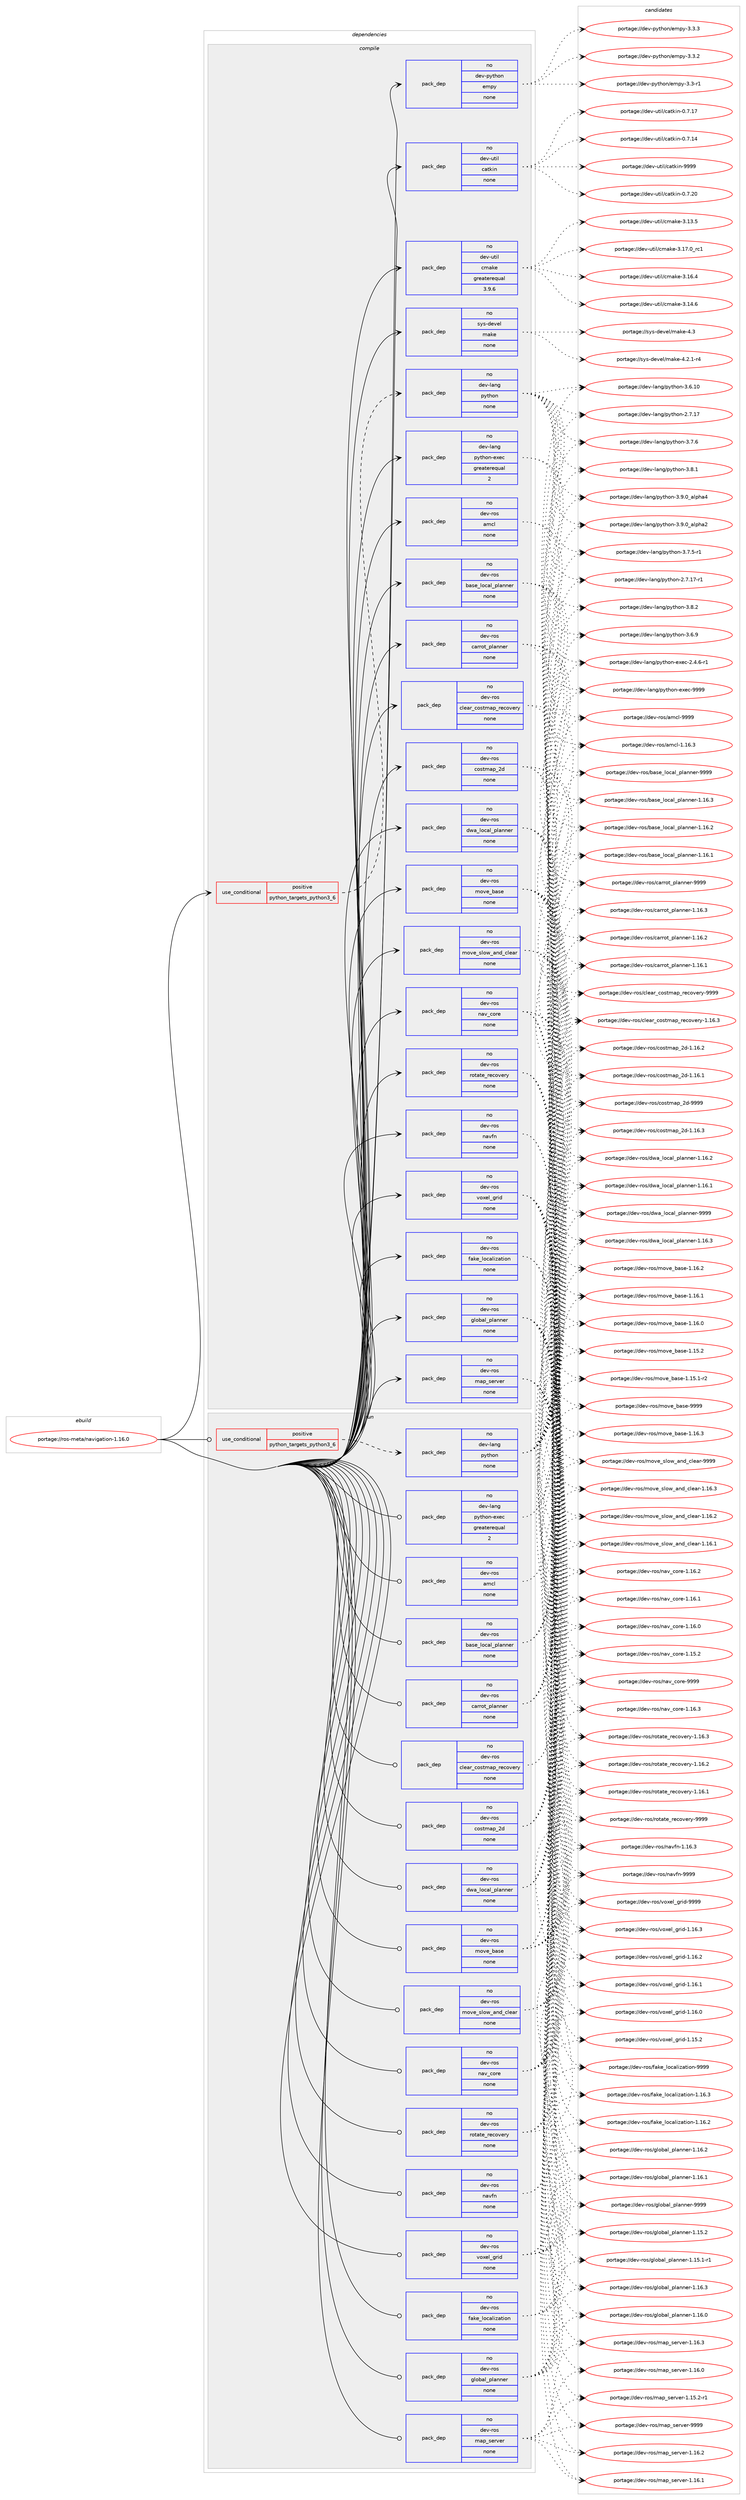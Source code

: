 digraph prolog {

# *************
# Graph options
# *************

newrank=true;
concentrate=true;
compound=true;
graph [rankdir=LR,fontname=Helvetica,fontsize=10,ranksep=1.5];#, ranksep=2.5, nodesep=0.2];
edge  [arrowhead=vee];
node  [fontname=Helvetica,fontsize=10];

# **********
# The ebuild
# **********

subgraph cluster_leftcol {
color=gray;
rank=same;
label=<<i>ebuild</i>>;
id [label="portage://ros-meta/navigation-1.16.0", color=red, width=4, href="../ros-meta/navigation-1.16.0.svg"];
}

# ****************
# The dependencies
# ****************

subgraph cluster_midcol {
color=gray;
label=<<i>dependencies</i>>;
subgraph cluster_compile {
fillcolor="#eeeeee";
style=filled;
label=<<i>compile</i>>;
subgraph cond13059 {
dependency65415 [label=<<TABLE BORDER="0" CELLBORDER="1" CELLSPACING="0" CELLPADDING="4"><TR><TD ROWSPAN="3" CELLPADDING="10">use_conditional</TD></TR><TR><TD>positive</TD></TR><TR><TD>python_targets_python3_6</TD></TR></TABLE>>, shape=none, color=red];
subgraph pack51018 {
dependency65416 [label=<<TABLE BORDER="0" CELLBORDER="1" CELLSPACING="0" CELLPADDING="4" WIDTH="220"><TR><TD ROWSPAN="6" CELLPADDING="30">pack_dep</TD></TR><TR><TD WIDTH="110">no</TD></TR><TR><TD>dev-lang</TD></TR><TR><TD>python</TD></TR><TR><TD>none</TD></TR><TR><TD></TD></TR></TABLE>>, shape=none, color=blue];
}
dependency65415:e -> dependency65416:w [weight=20,style="dashed",arrowhead="vee"];
}
id:e -> dependency65415:w [weight=20,style="solid",arrowhead="vee"];
subgraph pack51019 {
dependency65417 [label=<<TABLE BORDER="0" CELLBORDER="1" CELLSPACING="0" CELLPADDING="4" WIDTH="220"><TR><TD ROWSPAN="6" CELLPADDING="30">pack_dep</TD></TR><TR><TD WIDTH="110">no</TD></TR><TR><TD>dev-lang</TD></TR><TR><TD>python-exec</TD></TR><TR><TD>greaterequal</TD></TR><TR><TD>2</TD></TR></TABLE>>, shape=none, color=blue];
}
id:e -> dependency65417:w [weight=20,style="solid",arrowhead="vee"];
subgraph pack51020 {
dependency65418 [label=<<TABLE BORDER="0" CELLBORDER="1" CELLSPACING="0" CELLPADDING="4" WIDTH="220"><TR><TD ROWSPAN="6" CELLPADDING="30">pack_dep</TD></TR><TR><TD WIDTH="110">no</TD></TR><TR><TD>dev-python</TD></TR><TR><TD>empy</TD></TR><TR><TD>none</TD></TR><TR><TD></TD></TR></TABLE>>, shape=none, color=blue];
}
id:e -> dependency65418:w [weight=20,style="solid",arrowhead="vee"];
subgraph pack51021 {
dependency65419 [label=<<TABLE BORDER="0" CELLBORDER="1" CELLSPACING="0" CELLPADDING="4" WIDTH="220"><TR><TD ROWSPAN="6" CELLPADDING="30">pack_dep</TD></TR><TR><TD WIDTH="110">no</TD></TR><TR><TD>dev-ros</TD></TR><TR><TD>amcl</TD></TR><TR><TD>none</TD></TR><TR><TD></TD></TR></TABLE>>, shape=none, color=blue];
}
id:e -> dependency65419:w [weight=20,style="solid",arrowhead="vee"];
subgraph pack51022 {
dependency65420 [label=<<TABLE BORDER="0" CELLBORDER="1" CELLSPACING="0" CELLPADDING="4" WIDTH="220"><TR><TD ROWSPAN="6" CELLPADDING="30">pack_dep</TD></TR><TR><TD WIDTH="110">no</TD></TR><TR><TD>dev-ros</TD></TR><TR><TD>base_local_planner</TD></TR><TR><TD>none</TD></TR><TR><TD></TD></TR></TABLE>>, shape=none, color=blue];
}
id:e -> dependency65420:w [weight=20,style="solid",arrowhead="vee"];
subgraph pack51023 {
dependency65421 [label=<<TABLE BORDER="0" CELLBORDER="1" CELLSPACING="0" CELLPADDING="4" WIDTH="220"><TR><TD ROWSPAN="6" CELLPADDING="30">pack_dep</TD></TR><TR><TD WIDTH="110">no</TD></TR><TR><TD>dev-ros</TD></TR><TR><TD>carrot_planner</TD></TR><TR><TD>none</TD></TR><TR><TD></TD></TR></TABLE>>, shape=none, color=blue];
}
id:e -> dependency65421:w [weight=20,style="solid",arrowhead="vee"];
subgraph pack51024 {
dependency65422 [label=<<TABLE BORDER="0" CELLBORDER="1" CELLSPACING="0" CELLPADDING="4" WIDTH="220"><TR><TD ROWSPAN="6" CELLPADDING="30">pack_dep</TD></TR><TR><TD WIDTH="110">no</TD></TR><TR><TD>dev-ros</TD></TR><TR><TD>clear_costmap_recovery</TD></TR><TR><TD>none</TD></TR><TR><TD></TD></TR></TABLE>>, shape=none, color=blue];
}
id:e -> dependency65422:w [weight=20,style="solid",arrowhead="vee"];
subgraph pack51025 {
dependency65423 [label=<<TABLE BORDER="0" CELLBORDER="1" CELLSPACING="0" CELLPADDING="4" WIDTH="220"><TR><TD ROWSPAN="6" CELLPADDING="30">pack_dep</TD></TR><TR><TD WIDTH="110">no</TD></TR><TR><TD>dev-ros</TD></TR><TR><TD>costmap_2d</TD></TR><TR><TD>none</TD></TR><TR><TD></TD></TR></TABLE>>, shape=none, color=blue];
}
id:e -> dependency65423:w [weight=20,style="solid",arrowhead="vee"];
subgraph pack51026 {
dependency65424 [label=<<TABLE BORDER="0" CELLBORDER="1" CELLSPACING="0" CELLPADDING="4" WIDTH="220"><TR><TD ROWSPAN="6" CELLPADDING="30">pack_dep</TD></TR><TR><TD WIDTH="110">no</TD></TR><TR><TD>dev-ros</TD></TR><TR><TD>dwa_local_planner</TD></TR><TR><TD>none</TD></TR><TR><TD></TD></TR></TABLE>>, shape=none, color=blue];
}
id:e -> dependency65424:w [weight=20,style="solid",arrowhead="vee"];
subgraph pack51027 {
dependency65425 [label=<<TABLE BORDER="0" CELLBORDER="1" CELLSPACING="0" CELLPADDING="4" WIDTH="220"><TR><TD ROWSPAN="6" CELLPADDING="30">pack_dep</TD></TR><TR><TD WIDTH="110">no</TD></TR><TR><TD>dev-ros</TD></TR><TR><TD>fake_localization</TD></TR><TR><TD>none</TD></TR><TR><TD></TD></TR></TABLE>>, shape=none, color=blue];
}
id:e -> dependency65425:w [weight=20,style="solid",arrowhead="vee"];
subgraph pack51028 {
dependency65426 [label=<<TABLE BORDER="0" CELLBORDER="1" CELLSPACING="0" CELLPADDING="4" WIDTH="220"><TR><TD ROWSPAN="6" CELLPADDING="30">pack_dep</TD></TR><TR><TD WIDTH="110">no</TD></TR><TR><TD>dev-ros</TD></TR><TR><TD>global_planner</TD></TR><TR><TD>none</TD></TR><TR><TD></TD></TR></TABLE>>, shape=none, color=blue];
}
id:e -> dependency65426:w [weight=20,style="solid",arrowhead="vee"];
subgraph pack51029 {
dependency65427 [label=<<TABLE BORDER="0" CELLBORDER="1" CELLSPACING="0" CELLPADDING="4" WIDTH="220"><TR><TD ROWSPAN="6" CELLPADDING="30">pack_dep</TD></TR><TR><TD WIDTH="110">no</TD></TR><TR><TD>dev-ros</TD></TR><TR><TD>map_server</TD></TR><TR><TD>none</TD></TR><TR><TD></TD></TR></TABLE>>, shape=none, color=blue];
}
id:e -> dependency65427:w [weight=20,style="solid",arrowhead="vee"];
subgraph pack51030 {
dependency65428 [label=<<TABLE BORDER="0" CELLBORDER="1" CELLSPACING="0" CELLPADDING="4" WIDTH="220"><TR><TD ROWSPAN="6" CELLPADDING="30">pack_dep</TD></TR><TR><TD WIDTH="110">no</TD></TR><TR><TD>dev-ros</TD></TR><TR><TD>move_base</TD></TR><TR><TD>none</TD></TR><TR><TD></TD></TR></TABLE>>, shape=none, color=blue];
}
id:e -> dependency65428:w [weight=20,style="solid",arrowhead="vee"];
subgraph pack51031 {
dependency65429 [label=<<TABLE BORDER="0" CELLBORDER="1" CELLSPACING="0" CELLPADDING="4" WIDTH="220"><TR><TD ROWSPAN="6" CELLPADDING="30">pack_dep</TD></TR><TR><TD WIDTH="110">no</TD></TR><TR><TD>dev-ros</TD></TR><TR><TD>move_slow_and_clear</TD></TR><TR><TD>none</TD></TR><TR><TD></TD></TR></TABLE>>, shape=none, color=blue];
}
id:e -> dependency65429:w [weight=20,style="solid",arrowhead="vee"];
subgraph pack51032 {
dependency65430 [label=<<TABLE BORDER="0" CELLBORDER="1" CELLSPACING="0" CELLPADDING="4" WIDTH="220"><TR><TD ROWSPAN="6" CELLPADDING="30">pack_dep</TD></TR><TR><TD WIDTH="110">no</TD></TR><TR><TD>dev-ros</TD></TR><TR><TD>nav_core</TD></TR><TR><TD>none</TD></TR><TR><TD></TD></TR></TABLE>>, shape=none, color=blue];
}
id:e -> dependency65430:w [weight=20,style="solid",arrowhead="vee"];
subgraph pack51033 {
dependency65431 [label=<<TABLE BORDER="0" CELLBORDER="1" CELLSPACING="0" CELLPADDING="4" WIDTH="220"><TR><TD ROWSPAN="6" CELLPADDING="30">pack_dep</TD></TR><TR><TD WIDTH="110">no</TD></TR><TR><TD>dev-ros</TD></TR><TR><TD>navfn</TD></TR><TR><TD>none</TD></TR><TR><TD></TD></TR></TABLE>>, shape=none, color=blue];
}
id:e -> dependency65431:w [weight=20,style="solid",arrowhead="vee"];
subgraph pack51034 {
dependency65432 [label=<<TABLE BORDER="0" CELLBORDER="1" CELLSPACING="0" CELLPADDING="4" WIDTH="220"><TR><TD ROWSPAN="6" CELLPADDING="30">pack_dep</TD></TR><TR><TD WIDTH="110">no</TD></TR><TR><TD>dev-ros</TD></TR><TR><TD>rotate_recovery</TD></TR><TR><TD>none</TD></TR><TR><TD></TD></TR></TABLE>>, shape=none, color=blue];
}
id:e -> dependency65432:w [weight=20,style="solid",arrowhead="vee"];
subgraph pack51035 {
dependency65433 [label=<<TABLE BORDER="0" CELLBORDER="1" CELLSPACING="0" CELLPADDING="4" WIDTH="220"><TR><TD ROWSPAN="6" CELLPADDING="30">pack_dep</TD></TR><TR><TD WIDTH="110">no</TD></TR><TR><TD>dev-ros</TD></TR><TR><TD>voxel_grid</TD></TR><TR><TD>none</TD></TR><TR><TD></TD></TR></TABLE>>, shape=none, color=blue];
}
id:e -> dependency65433:w [weight=20,style="solid",arrowhead="vee"];
subgraph pack51036 {
dependency65434 [label=<<TABLE BORDER="0" CELLBORDER="1" CELLSPACING="0" CELLPADDING="4" WIDTH="220"><TR><TD ROWSPAN="6" CELLPADDING="30">pack_dep</TD></TR><TR><TD WIDTH="110">no</TD></TR><TR><TD>dev-util</TD></TR><TR><TD>catkin</TD></TR><TR><TD>none</TD></TR><TR><TD></TD></TR></TABLE>>, shape=none, color=blue];
}
id:e -> dependency65434:w [weight=20,style="solid",arrowhead="vee"];
subgraph pack51037 {
dependency65435 [label=<<TABLE BORDER="0" CELLBORDER="1" CELLSPACING="0" CELLPADDING="4" WIDTH="220"><TR><TD ROWSPAN="6" CELLPADDING="30">pack_dep</TD></TR><TR><TD WIDTH="110">no</TD></TR><TR><TD>dev-util</TD></TR><TR><TD>cmake</TD></TR><TR><TD>greaterequal</TD></TR><TR><TD>3.9.6</TD></TR></TABLE>>, shape=none, color=blue];
}
id:e -> dependency65435:w [weight=20,style="solid",arrowhead="vee"];
subgraph pack51038 {
dependency65436 [label=<<TABLE BORDER="0" CELLBORDER="1" CELLSPACING="0" CELLPADDING="4" WIDTH="220"><TR><TD ROWSPAN="6" CELLPADDING="30">pack_dep</TD></TR><TR><TD WIDTH="110">no</TD></TR><TR><TD>sys-devel</TD></TR><TR><TD>make</TD></TR><TR><TD>none</TD></TR><TR><TD></TD></TR></TABLE>>, shape=none, color=blue];
}
id:e -> dependency65436:w [weight=20,style="solid",arrowhead="vee"];
}
subgraph cluster_compileandrun {
fillcolor="#eeeeee";
style=filled;
label=<<i>compile and run</i>>;
}
subgraph cluster_run {
fillcolor="#eeeeee";
style=filled;
label=<<i>run</i>>;
subgraph cond13060 {
dependency65437 [label=<<TABLE BORDER="0" CELLBORDER="1" CELLSPACING="0" CELLPADDING="4"><TR><TD ROWSPAN="3" CELLPADDING="10">use_conditional</TD></TR><TR><TD>positive</TD></TR><TR><TD>python_targets_python3_6</TD></TR></TABLE>>, shape=none, color=red];
subgraph pack51039 {
dependency65438 [label=<<TABLE BORDER="0" CELLBORDER="1" CELLSPACING="0" CELLPADDING="4" WIDTH="220"><TR><TD ROWSPAN="6" CELLPADDING="30">pack_dep</TD></TR><TR><TD WIDTH="110">no</TD></TR><TR><TD>dev-lang</TD></TR><TR><TD>python</TD></TR><TR><TD>none</TD></TR><TR><TD></TD></TR></TABLE>>, shape=none, color=blue];
}
dependency65437:e -> dependency65438:w [weight=20,style="dashed",arrowhead="vee"];
}
id:e -> dependency65437:w [weight=20,style="solid",arrowhead="odot"];
subgraph pack51040 {
dependency65439 [label=<<TABLE BORDER="0" CELLBORDER="1" CELLSPACING="0" CELLPADDING="4" WIDTH="220"><TR><TD ROWSPAN="6" CELLPADDING="30">pack_dep</TD></TR><TR><TD WIDTH="110">no</TD></TR><TR><TD>dev-lang</TD></TR><TR><TD>python-exec</TD></TR><TR><TD>greaterequal</TD></TR><TR><TD>2</TD></TR></TABLE>>, shape=none, color=blue];
}
id:e -> dependency65439:w [weight=20,style="solid",arrowhead="odot"];
subgraph pack51041 {
dependency65440 [label=<<TABLE BORDER="0" CELLBORDER="1" CELLSPACING="0" CELLPADDING="4" WIDTH="220"><TR><TD ROWSPAN="6" CELLPADDING="30">pack_dep</TD></TR><TR><TD WIDTH="110">no</TD></TR><TR><TD>dev-ros</TD></TR><TR><TD>amcl</TD></TR><TR><TD>none</TD></TR><TR><TD></TD></TR></TABLE>>, shape=none, color=blue];
}
id:e -> dependency65440:w [weight=20,style="solid",arrowhead="odot"];
subgraph pack51042 {
dependency65441 [label=<<TABLE BORDER="0" CELLBORDER="1" CELLSPACING="0" CELLPADDING="4" WIDTH="220"><TR><TD ROWSPAN="6" CELLPADDING="30">pack_dep</TD></TR><TR><TD WIDTH="110">no</TD></TR><TR><TD>dev-ros</TD></TR><TR><TD>base_local_planner</TD></TR><TR><TD>none</TD></TR><TR><TD></TD></TR></TABLE>>, shape=none, color=blue];
}
id:e -> dependency65441:w [weight=20,style="solid",arrowhead="odot"];
subgraph pack51043 {
dependency65442 [label=<<TABLE BORDER="0" CELLBORDER="1" CELLSPACING="0" CELLPADDING="4" WIDTH="220"><TR><TD ROWSPAN="6" CELLPADDING="30">pack_dep</TD></TR><TR><TD WIDTH="110">no</TD></TR><TR><TD>dev-ros</TD></TR><TR><TD>carrot_planner</TD></TR><TR><TD>none</TD></TR><TR><TD></TD></TR></TABLE>>, shape=none, color=blue];
}
id:e -> dependency65442:w [weight=20,style="solid",arrowhead="odot"];
subgraph pack51044 {
dependency65443 [label=<<TABLE BORDER="0" CELLBORDER="1" CELLSPACING="0" CELLPADDING="4" WIDTH="220"><TR><TD ROWSPAN="6" CELLPADDING="30">pack_dep</TD></TR><TR><TD WIDTH="110">no</TD></TR><TR><TD>dev-ros</TD></TR><TR><TD>clear_costmap_recovery</TD></TR><TR><TD>none</TD></TR><TR><TD></TD></TR></TABLE>>, shape=none, color=blue];
}
id:e -> dependency65443:w [weight=20,style="solid",arrowhead="odot"];
subgraph pack51045 {
dependency65444 [label=<<TABLE BORDER="0" CELLBORDER="1" CELLSPACING="0" CELLPADDING="4" WIDTH="220"><TR><TD ROWSPAN="6" CELLPADDING="30">pack_dep</TD></TR><TR><TD WIDTH="110">no</TD></TR><TR><TD>dev-ros</TD></TR><TR><TD>costmap_2d</TD></TR><TR><TD>none</TD></TR><TR><TD></TD></TR></TABLE>>, shape=none, color=blue];
}
id:e -> dependency65444:w [weight=20,style="solid",arrowhead="odot"];
subgraph pack51046 {
dependency65445 [label=<<TABLE BORDER="0" CELLBORDER="1" CELLSPACING="0" CELLPADDING="4" WIDTH="220"><TR><TD ROWSPAN="6" CELLPADDING="30">pack_dep</TD></TR><TR><TD WIDTH="110">no</TD></TR><TR><TD>dev-ros</TD></TR><TR><TD>dwa_local_planner</TD></TR><TR><TD>none</TD></TR><TR><TD></TD></TR></TABLE>>, shape=none, color=blue];
}
id:e -> dependency65445:w [weight=20,style="solid",arrowhead="odot"];
subgraph pack51047 {
dependency65446 [label=<<TABLE BORDER="0" CELLBORDER="1" CELLSPACING="0" CELLPADDING="4" WIDTH="220"><TR><TD ROWSPAN="6" CELLPADDING="30">pack_dep</TD></TR><TR><TD WIDTH="110">no</TD></TR><TR><TD>dev-ros</TD></TR><TR><TD>fake_localization</TD></TR><TR><TD>none</TD></TR><TR><TD></TD></TR></TABLE>>, shape=none, color=blue];
}
id:e -> dependency65446:w [weight=20,style="solid",arrowhead="odot"];
subgraph pack51048 {
dependency65447 [label=<<TABLE BORDER="0" CELLBORDER="1" CELLSPACING="0" CELLPADDING="4" WIDTH="220"><TR><TD ROWSPAN="6" CELLPADDING="30">pack_dep</TD></TR><TR><TD WIDTH="110">no</TD></TR><TR><TD>dev-ros</TD></TR><TR><TD>global_planner</TD></TR><TR><TD>none</TD></TR><TR><TD></TD></TR></TABLE>>, shape=none, color=blue];
}
id:e -> dependency65447:w [weight=20,style="solid",arrowhead="odot"];
subgraph pack51049 {
dependency65448 [label=<<TABLE BORDER="0" CELLBORDER="1" CELLSPACING="0" CELLPADDING="4" WIDTH="220"><TR><TD ROWSPAN="6" CELLPADDING="30">pack_dep</TD></TR><TR><TD WIDTH="110">no</TD></TR><TR><TD>dev-ros</TD></TR><TR><TD>map_server</TD></TR><TR><TD>none</TD></TR><TR><TD></TD></TR></TABLE>>, shape=none, color=blue];
}
id:e -> dependency65448:w [weight=20,style="solid",arrowhead="odot"];
subgraph pack51050 {
dependency65449 [label=<<TABLE BORDER="0" CELLBORDER="1" CELLSPACING="0" CELLPADDING="4" WIDTH="220"><TR><TD ROWSPAN="6" CELLPADDING="30">pack_dep</TD></TR><TR><TD WIDTH="110">no</TD></TR><TR><TD>dev-ros</TD></TR><TR><TD>move_base</TD></TR><TR><TD>none</TD></TR><TR><TD></TD></TR></TABLE>>, shape=none, color=blue];
}
id:e -> dependency65449:w [weight=20,style="solid",arrowhead="odot"];
subgraph pack51051 {
dependency65450 [label=<<TABLE BORDER="0" CELLBORDER="1" CELLSPACING="0" CELLPADDING="4" WIDTH="220"><TR><TD ROWSPAN="6" CELLPADDING="30">pack_dep</TD></TR><TR><TD WIDTH="110">no</TD></TR><TR><TD>dev-ros</TD></TR><TR><TD>move_slow_and_clear</TD></TR><TR><TD>none</TD></TR><TR><TD></TD></TR></TABLE>>, shape=none, color=blue];
}
id:e -> dependency65450:w [weight=20,style="solid",arrowhead="odot"];
subgraph pack51052 {
dependency65451 [label=<<TABLE BORDER="0" CELLBORDER="1" CELLSPACING="0" CELLPADDING="4" WIDTH="220"><TR><TD ROWSPAN="6" CELLPADDING="30">pack_dep</TD></TR><TR><TD WIDTH="110">no</TD></TR><TR><TD>dev-ros</TD></TR><TR><TD>nav_core</TD></TR><TR><TD>none</TD></TR><TR><TD></TD></TR></TABLE>>, shape=none, color=blue];
}
id:e -> dependency65451:w [weight=20,style="solid",arrowhead="odot"];
subgraph pack51053 {
dependency65452 [label=<<TABLE BORDER="0" CELLBORDER="1" CELLSPACING="0" CELLPADDING="4" WIDTH="220"><TR><TD ROWSPAN="6" CELLPADDING="30">pack_dep</TD></TR><TR><TD WIDTH="110">no</TD></TR><TR><TD>dev-ros</TD></TR><TR><TD>navfn</TD></TR><TR><TD>none</TD></TR><TR><TD></TD></TR></TABLE>>, shape=none, color=blue];
}
id:e -> dependency65452:w [weight=20,style="solid",arrowhead="odot"];
subgraph pack51054 {
dependency65453 [label=<<TABLE BORDER="0" CELLBORDER="1" CELLSPACING="0" CELLPADDING="4" WIDTH="220"><TR><TD ROWSPAN="6" CELLPADDING="30">pack_dep</TD></TR><TR><TD WIDTH="110">no</TD></TR><TR><TD>dev-ros</TD></TR><TR><TD>rotate_recovery</TD></TR><TR><TD>none</TD></TR><TR><TD></TD></TR></TABLE>>, shape=none, color=blue];
}
id:e -> dependency65453:w [weight=20,style="solid",arrowhead="odot"];
subgraph pack51055 {
dependency65454 [label=<<TABLE BORDER="0" CELLBORDER="1" CELLSPACING="0" CELLPADDING="4" WIDTH="220"><TR><TD ROWSPAN="6" CELLPADDING="30">pack_dep</TD></TR><TR><TD WIDTH="110">no</TD></TR><TR><TD>dev-ros</TD></TR><TR><TD>voxel_grid</TD></TR><TR><TD>none</TD></TR><TR><TD></TD></TR></TABLE>>, shape=none, color=blue];
}
id:e -> dependency65454:w [weight=20,style="solid",arrowhead="odot"];
}
}

# **************
# The candidates
# **************

subgraph cluster_choices {
rank=same;
color=gray;
label=<<i>candidates</i>>;

subgraph choice51018 {
color=black;
nodesep=1;
choice10010111845108971101034711212111610411111045514657464895971081121049752 [label="portage://dev-lang/python-3.9.0_alpha4", color=red, width=4,href="../dev-lang/python-3.9.0_alpha4.svg"];
choice10010111845108971101034711212111610411111045514657464895971081121049750 [label="portage://dev-lang/python-3.9.0_alpha2", color=red, width=4,href="../dev-lang/python-3.9.0_alpha2.svg"];
choice100101118451089711010347112121116104111110455146564650 [label="portage://dev-lang/python-3.8.2", color=red, width=4,href="../dev-lang/python-3.8.2.svg"];
choice100101118451089711010347112121116104111110455146564649 [label="portage://dev-lang/python-3.8.1", color=red, width=4,href="../dev-lang/python-3.8.1.svg"];
choice100101118451089711010347112121116104111110455146554654 [label="portage://dev-lang/python-3.7.6", color=red, width=4,href="../dev-lang/python-3.7.6.svg"];
choice1001011184510897110103471121211161041111104551465546534511449 [label="portage://dev-lang/python-3.7.5-r1", color=red, width=4,href="../dev-lang/python-3.7.5-r1.svg"];
choice100101118451089711010347112121116104111110455146544657 [label="portage://dev-lang/python-3.6.9", color=red, width=4,href="../dev-lang/python-3.6.9.svg"];
choice10010111845108971101034711212111610411111045514654464948 [label="portage://dev-lang/python-3.6.10", color=red, width=4,href="../dev-lang/python-3.6.10.svg"];
choice100101118451089711010347112121116104111110455046554649554511449 [label="portage://dev-lang/python-2.7.17-r1", color=red, width=4,href="../dev-lang/python-2.7.17-r1.svg"];
choice10010111845108971101034711212111610411111045504655464955 [label="portage://dev-lang/python-2.7.17", color=red, width=4,href="../dev-lang/python-2.7.17.svg"];
dependency65416:e -> choice10010111845108971101034711212111610411111045514657464895971081121049752:w [style=dotted,weight="100"];
dependency65416:e -> choice10010111845108971101034711212111610411111045514657464895971081121049750:w [style=dotted,weight="100"];
dependency65416:e -> choice100101118451089711010347112121116104111110455146564650:w [style=dotted,weight="100"];
dependency65416:e -> choice100101118451089711010347112121116104111110455146564649:w [style=dotted,weight="100"];
dependency65416:e -> choice100101118451089711010347112121116104111110455146554654:w [style=dotted,weight="100"];
dependency65416:e -> choice1001011184510897110103471121211161041111104551465546534511449:w [style=dotted,weight="100"];
dependency65416:e -> choice100101118451089711010347112121116104111110455146544657:w [style=dotted,weight="100"];
dependency65416:e -> choice10010111845108971101034711212111610411111045514654464948:w [style=dotted,weight="100"];
dependency65416:e -> choice100101118451089711010347112121116104111110455046554649554511449:w [style=dotted,weight="100"];
dependency65416:e -> choice10010111845108971101034711212111610411111045504655464955:w [style=dotted,weight="100"];
}
subgraph choice51019 {
color=black;
nodesep=1;
choice10010111845108971101034711212111610411111045101120101994557575757 [label="portage://dev-lang/python-exec-9999", color=red, width=4,href="../dev-lang/python-exec-9999.svg"];
choice10010111845108971101034711212111610411111045101120101994550465246544511449 [label="portage://dev-lang/python-exec-2.4.6-r1", color=red, width=4,href="../dev-lang/python-exec-2.4.6-r1.svg"];
dependency65417:e -> choice10010111845108971101034711212111610411111045101120101994557575757:w [style=dotted,weight="100"];
dependency65417:e -> choice10010111845108971101034711212111610411111045101120101994550465246544511449:w [style=dotted,weight="100"];
}
subgraph choice51020 {
color=black;
nodesep=1;
choice1001011184511212111610411111047101109112121455146514651 [label="portage://dev-python/empy-3.3.3", color=red, width=4,href="../dev-python/empy-3.3.3.svg"];
choice1001011184511212111610411111047101109112121455146514650 [label="portage://dev-python/empy-3.3.2", color=red, width=4,href="../dev-python/empy-3.3.2.svg"];
choice1001011184511212111610411111047101109112121455146514511449 [label="portage://dev-python/empy-3.3-r1", color=red, width=4,href="../dev-python/empy-3.3-r1.svg"];
dependency65418:e -> choice1001011184511212111610411111047101109112121455146514651:w [style=dotted,weight="100"];
dependency65418:e -> choice1001011184511212111610411111047101109112121455146514650:w [style=dotted,weight="100"];
dependency65418:e -> choice1001011184511212111610411111047101109112121455146514511449:w [style=dotted,weight="100"];
}
subgraph choice51021 {
color=black;
nodesep=1;
choice100101118451141111154797109991084557575757 [label="portage://dev-ros/amcl-9999", color=red, width=4,href="../dev-ros/amcl-9999.svg"];
choice1001011184511411111547971099910845494649544651 [label="portage://dev-ros/amcl-1.16.3", color=red, width=4,href="../dev-ros/amcl-1.16.3.svg"];
dependency65419:e -> choice100101118451141111154797109991084557575757:w [style=dotted,weight="100"];
dependency65419:e -> choice1001011184511411111547971099910845494649544651:w [style=dotted,weight="100"];
}
subgraph choice51022 {
color=black;
nodesep=1;
choice1001011184511411111547989711510195108111999710895112108971101101011144557575757 [label="portage://dev-ros/base_local_planner-9999", color=red, width=4,href="../dev-ros/base_local_planner-9999.svg"];
choice10010111845114111115479897115101951081119997108951121089711011010111445494649544651 [label="portage://dev-ros/base_local_planner-1.16.3", color=red, width=4,href="../dev-ros/base_local_planner-1.16.3.svg"];
choice10010111845114111115479897115101951081119997108951121089711011010111445494649544650 [label="portage://dev-ros/base_local_planner-1.16.2", color=red, width=4,href="../dev-ros/base_local_planner-1.16.2.svg"];
choice10010111845114111115479897115101951081119997108951121089711011010111445494649544649 [label="portage://dev-ros/base_local_planner-1.16.1", color=red, width=4,href="../dev-ros/base_local_planner-1.16.1.svg"];
dependency65420:e -> choice1001011184511411111547989711510195108111999710895112108971101101011144557575757:w [style=dotted,weight="100"];
dependency65420:e -> choice10010111845114111115479897115101951081119997108951121089711011010111445494649544651:w [style=dotted,weight="100"];
dependency65420:e -> choice10010111845114111115479897115101951081119997108951121089711011010111445494649544650:w [style=dotted,weight="100"];
dependency65420:e -> choice10010111845114111115479897115101951081119997108951121089711011010111445494649544649:w [style=dotted,weight="100"];
}
subgraph choice51023 {
color=black;
nodesep=1;
choice1001011184511411111547999711411411111695112108971101101011144557575757 [label="portage://dev-ros/carrot_planner-9999", color=red, width=4,href="../dev-ros/carrot_planner-9999.svg"];
choice10010111845114111115479997114114111116951121089711011010111445494649544651 [label="portage://dev-ros/carrot_planner-1.16.3", color=red, width=4,href="../dev-ros/carrot_planner-1.16.3.svg"];
choice10010111845114111115479997114114111116951121089711011010111445494649544650 [label="portage://dev-ros/carrot_planner-1.16.2", color=red, width=4,href="../dev-ros/carrot_planner-1.16.2.svg"];
choice10010111845114111115479997114114111116951121089711011010111445494649544649 [label="portage://dev-ros/carrot_planner-1.16.1", color=red, width=4,href="../dev-ros/carrot_planner-1.16.1.svg"];
dependency65421:e -> choice1001011184511411111547999711411411111695112108971101101011144557575757:w [style=dotted,weight="100"];
dependency65421:e -> choice10010111845114111115479997114114111116951121089711011010111445494649544651:w [style=dotted,weight="100"];
dependency65421:e -> choice10010111845114111115479997114114111116951121089711011010111445494649544650:w [style=dotted,weight="100"];
dependency65421:e -> choice10010111845114111115479997114114111116951121089711011010111445494649544649:w [style=dotted,weight="100"];
}
subgraph choice51024 {
color=black;
nodesep=1;
choice1001011184511411111547991081019711495991111151161099711295114101991111181011141214557575757 [label="portage://dev-ros/clear_costmap_recovery-9999", color=red, width=4,href="../dev-ros/clear_costmap_recovery-9999.svg"];
choice10010111845114111115479910810197114959911111511610997112951141019911111810111412145494649544651 [label="portage://dev-ros/clear_costmap_recovery-1.16.3", color=red, width=4,href="../dev-ros/clear_costmap_recovery-1.16.3.svg"];
dependency65422:e -> choice1001011184511411111547991081019711495991111151161099711295114101991111181011141214557575757:w [style=dotted,weight="100"];
dependency65422:e -> choice10010111845114111115479910810197114959911111511610997112951141019911111810111412145494649544651:w [style=dotted,weight="100"];
}
subgraph choice51025 {
color=black;
nodesep=1;
choice1001011184511411111547991111151161099711295501004557575757 [label="portage://dev-ros/costmap_2d-9999", color=red, width=4,href="../dev-ros/costmap_2d-9999.svg"];
choice10010111845114111115479911111511610997112955010045494649544651 [label="portage://dev-ros/costmap_2d-1.16.3", color=red, width=4,href="../dev-ros/costmap_2d-1.16.3.svg"];
choice10010111845114111115479911111511610997112955010045494649544650 [label="portage://dev-ros/costmap_2d-1.16.2", color=red, width=4,href="../dev-ros/costmap_2d-1.16.2.svg"];
choice10010111845114111115479911111511610997112955010045494649544649 [label="portage://dev-ros/costmap_2d-1.16.1", color=red, width=4,href="../dev-ros/costmap_2d-1.16.1.svg"];
dependency65423:e -> choice1001011184511411111547991111151161099711295501004557575757:w [style=dotted,weight="100"];
dependency65423:e -> choice10010111845114111115479911111511610997112955010045494649544651:w [style=dotted,weight="100"];
dependency65423:e -> choice10010111845114111115479911111511610997112955010045494649544650:w [style=dotted,weight="100"];
dependency65423:e -> choice10010111845114111115479911111511610997112955010045494649544649:w [style=dotted,weight="100"];
}
subgraph choice51026 {
color=black;
nodesep=1;
choice10010111845114111115471001199795108111999710895112108971101101011144557575757 [label="portage://dev-ros/dwa_local_planner-9999", color=red, width=4,href="../dev-ros/dwa_local_planner-9999.svg"];
choice100101118451141111154710011997951081119997108951121089711011010111445494649544651 [label="portage://dev-ros/dwa_local_planner-1.16.3", color=red, width=4,href="../dev-ros/dwa_local_planner-1.16.3.svg"];
choice100101118451141111154710011997951081119997108951121089711011010111445494649544650 [label="portage://dev-ros/dwa_local_planner-1.16.2", color=red, width=4,href="../dev-ros/dwa_local_planner-1.16.2.svg"];
choice100101118451141111154710011997951081119997108951121089711011010111445494649544649 [label="portage://dev-ros/dwa_local_planner-1.16.1", color=red, width=4,href="../dev-ros/dwa_local_planner-1.16.1.svg"];
dependency65424:e -> choice10010111845114111115471001199795108111999710895112108971101101011144557575757:w [style=dotted,weight="100"];
dependency65424:e -> choice100101118451141111154710011997951081119997108951121089711011010111445494649544651:w [style=dotted,weight="100"];
dependency65424:e -> choice100101118451141111154710011997951081119997108951121089711011010111445494649544650:w [style=dotted,weight="100"];
dependency65424:e -> choice100101118451141111154710011997951081119997108951121089711011010111445494649544649:w [style=dotted,weight="100"];
}
subgraph choice51027 {
color=black;
nodesep=1;
choice100101118451141111154710297107101951081119997108105122971161051111104557575757 [label="portage://dev-ros/fake_localization-9999", color=red, width=4,href="../dev-ros/fake_localization-9999.svg"];
choice1001011184511411111547102971071019510811199971081051229711610511111045494649544651 [label="portage://dev-ros/fake_localization-1.16.3", color=red, width=4,href="../dev-ros/fake_localization-1.16.3.svg"];
choice1001011184511411111547102971071019510811199971081051229711610511111045494649544650 [label="portage://dev-ros/fake_localization-1.16.2", color=red, width=4,href="../dev-ros/fake_localization-1.16.2.svg"];
dependency65425:e -> choice100101118451141111154710297107101951081119997108105122971161051111104557575757:w [style=dotted,weight="100"];
dependency65425:e -> choice1001011184511411111547102971071019510811199971081051229711610511111045494649544651:w [style=dotted,weight="100"];
dependency65425:e -> choice1001011184511411111547102971071019510811199971081051229711610511111045494649544650:w [style=dotted,weight="100"];
}
subgraph choice51028 {
color=black;
nodesep=1;
choice1001011184511411111547103108111989710895112108971101101011144557575757 [label="portage://dev-ros/global_planner-9999", color=red, width=4,href="../dev-ros/global_planner-9999.svg"];
choice10010111845114111115471031081119897108951121089711011010111445494649544651 [label="portage://dev-ros/global_planner-1.16.3", color=red, width=4,href="../dev-ros/global_planner-1.16.3.svg"];
choice10010111845114111115471031081119897108951121089711011010111445494649544650 [label="portage://dev-ros/global_planner-1.16.2", color=red, width=4,href="../dev-ros/global_planner-1.16.2.svg"];
choice10010111845114111115471031081119897108951121089711011010111445494649544649 [label="portage://dev-ros/global_planner-1.16.1", color=red, width=4,href="../dev-ros/global_planner-1.16.1.svg"];
choice10010111845114111115471031081119897108951121089711011010111445494649544648 [label="portage://dev-ros/global_planner-1.16.0", color=red, width=4,href="../dev-ros/global_planner-1.16.0.svg"];
choice10010111845114111115471031081119897108951121089711011010111445494649534650 [label="portage://dev-ros/global_planner-1.15.2", color=red, width=4,href="../dev-ros/global_planner-1.15.2.svg"];
choice100101118451141111154710310811198971089511210897110110101114454946495346494511449 [label="portage://dev-ros/global_planner-1.15.1-r1", color=red, width=4,href="../dev-ros/global_planner-1.15.1-r1.svg"];
dependency65426:e -> choice1001011184511411111547103108111989710895112108971101101011144557575757:w [style=dotted,weight="100"];
dependency65426:e -> choice10010111845114111115471031081119897108951121089711011010111445494649544651:w [style=dotted,weight="100"];
dependency65426:e -> choice10010111845114111115471031081119897108951121089711011010111445494649544650:w [style=dotted,weight="100"];
dependency65426:e -> choice10010111845114111115471031081119897108951121089711011010111445494649544649:w [style=dotted,weight="100"];
dependency65426:e -> choice10010111845114111115471031081119897108951121089711011010111445494649544648:w [style=dotted,weight="100"];
dependency65426:e -> choice10010111845114111115471031081119897108951121089711011010111445494649534650:w [style=dotted,weight="100"];
dependency65426:e -> choice100101118451141111154710310811198971089511210897110110101114454946495346494511449:w [style=dotted,weight="100"];
}
subgraph choice51029 {
color=black;
nodesep=1;
choice100101118451141111154710997112951151011141181011144557575757 [label="portage://dev-ros/map_server-9999", color=red, width=4,href="../dev-ros/map_server-9999.svg"];
choice1001011184511411111547109971129511510111411810111445494649544651 [label="portage://dev-ros/map_server-1.16.3", color=red, width=4,href="../dev-ros/map_server-1.16.3.svg"];
choice1001011184511411111547109971129511510111411810111445494649544650 [label="portage://dev-ros/map_server-1.16.2", color=red, width=4,href="../dev-ros/map_server-1.16.2.svg"];
choice1001011184511411111547109971129511510111411810111445494649544649 [label="portage://dev-ros/map_server-1.16.1", color=red, width=4,href="../dev-ros/map_server-1.16.1.svg"];
choice1001011184511411111547109971129511510111411810111445494649544648 [label="portage://dev-ros/map_server-1.16.0", color=red, width=4,href="../dev-ros/map_server-1.16.0.svg"];
choice10010111845114111115471099711295115101114118101114454946495346504511449 [label="portage://dev-ros/map_server-1.15.2-r1", color=red, width=4,href="../dev-ros/map_server-1.15.2-r1.svg"];
dependency65427:e -> choice100101118451141111154710997112951151011141181011144557575757:w [style=dotted,weight="100"];
dependency65427:e -> choice1001011184511411111547109971129511510111411810111445494649544651:w [style=dotted,weight="100"];
dependency65427:e -> choice1001011184511411111547109971129511510111411810111445494649544650:w [style=dotted,weight="100"];
dependency65427:e -> choice1001011184511411111547109971129511510111411810111445494649544649:w [style=dotted,weight="100"];
dependency65427:e -> choice1001011184511411111547109971129511510111411810111445494649544648:w [style=dotted,weight="100"];
dependency65427:e -> choice10010111845114111115471099711295115101114118101114454946495346504511449:w [style=dotted,weight="100"];
}
subgraph choice51030 {
color=black;
nodesep=1;
choice10010111845114111115471091111181019598971151014557575757 [label="portage://dev-ros/move_base-9999", color=red, width=4,href="../dev-ros/move_base-9999.svg"];
choice100101118451141111154710911111810195989711510145494649544651 [label="portage://dev-ros/move_base-1.16.3", color=red, width=4,href="../dev-ros/move_base-1.16.3.svg"];
choice100101118451141111154710911111810195989711510145494649544650 [label="portage://dev-ros/move_base-1.16.2", color=red, width=4,href="../dev-ros/move_base-1.16.2.svg"];
choice100101118451141111154710911111810195989711510145494649544649 [label="portage://dev-ros/move_base-1.16.1", color=red, width=4,href="../dev-ros/move_base-1.16.1.svg"];
choice100101118451141111154710911111810195989711510145494649544648 [label="portage://dev-ros/move_base-1.16.0", color=red, width=4,href="../dev-ros/move_base-1.16.0.svg"];
choice100101118451141111154710911111810195989711510145494649534650 [label="portage://dev-ros/move_base-1.15.2", color=red, width=4,href="../dev-ros/move_base-1.15.2.svg"];
choice1001011184511411111547109111118101959897115101454946495346494511450 [label="portage://dev-ros/move_base-1.15.1-r2", color=red, width=4,href="../dev-ros/move_base-1.15.1-r2.svg"];
dependency65428:e -> choice10010111845114111115471091111181019598971151014557575757:w [style=dotted,weight="100"];
dependency65428:e -> choice100101118451141111154710911111810195989711510145494649544651:w [style=dotted,weight="100"];
dependency65428:e -> choice100101118451141111154710911111810195989711510145494649544650:w [style=dotted,weight="100"];
dependency65428:e -> choice100101118451141111154710911111810195989711510145494649544649:w [style=dotted,weight="100"];
dependency65428:e -> choice100101118451141111154710911111810195989711510145494649544648:w [style=dotted,weight="100"];
dependency65428:e -> choice100101118451141111154710911111810195989711510145494649534650:w [style=dotted,weight="100"];
dependency65428:e -> choice1001011184511411111547109111118101959897115101454946495346494511450:w [style=dotted,weight="100"];
}
subgraph choice51031 {
color=black;
nodesep=1;
choice10010111845114111115471091111181019511510811111995971101009599108101971144557575757 [label="portage://dev-ros/move_slow_and_clear-9999", color=red, width=4,href="../dev-ros/move_slow_and_clear-9999.svg"];
choice100101118451141111154710911111810195115108111119959711010095991081019711445494649544651 [label="portage://dev-ros/move_slow_and_clear-1.16.3", color=red, width=4,href="../dev-ros/move_slow_and_clear-1.16.3.svg"];
choice100101118451141111154710911111810195115108111119959711010095991081019711445494649544650 [label="portage://dev-ros/move_slow_and_clear-1.16.2", color=red, width=4,href="../dev-ros/move_slow_and_clear-1.16.2.svg"];
choice100101118451141111154710911111810195115108111119959711010095991081019711445494649544649 [label="portage://dev-ros/move_slow_and_clear-1.16.1", color=red, width=4,href="../dev-ros/move_slow_and_clear-1.16.1.svg"];
dependency65429:e -> choice10010111845114111115471091111181019511510811111995971101009599108101971144557575757:w [style=dotted,weight="100"];
dependency65429:e -> choice100101118451141111154710911111810195115108111119959711010095991081019711445494649544651:w [style=dotted,weight="100"];
dependency65429:e -> choice100101118451141111154710911111810195115108111119959711010095991081019711445494649544650:w [style=dotted,weight="100"];
dependency65429:e -> choice100101118451141111154710911111810195115108111119959711010095991081019711445494649544649:w [style=dotted,weight="100"];
}
subgraph choice51032 {
color=black;
nodesep=1;
choice10010111845114111115471109711895991111141014557575757 [label="portage://dev-ros/nav_core-9999", color=red, width=4,href="../dev-ros/nav_core-9999.svg"];
choice100101118451141111154711097118959911111410145494649544651 [label="portage://dev-ros/nav_core-1.16.3", color=red, width=4,href="../dev-ros/nav_core-1.16.3.svg"];
choice100101118451141111154711097118959911111410145494649544650 [label="portage://dev-ros/nav_core-1.16.2", color=red, width=4,href="../dev-ros/nav_core-1.16.2.svg"];
choice100101118451141111154711097118959911111410145494649544649 [label="portage://dev-ros/nav_core-1.16.1", color=red, width=4,href="../dev-ros/nav_core-1.16.1.svg"];
choice100101118451141111154711097118959911111410145494649544648 [label="portage://dev-ros/nav_core-1.16.0", color=red, width=4,href="../dev-ros/nav_core-1.16.0.svg"];
choice100101118451141111154711097118959911111410145494649534650 [label="portage://dev-ros/nav_core-1.15.2", color=red, width=4,href="../dev-ros/nav_core-1.15.2.svg"];
dependency65430:e -> choice10010111845114111115471109711895991111141014557575757:w [style=dotted,weight="100"];
dependency65430:e -> choice100101118451141111154711097118959911111410145494649544651:w [style=dotted,weight="100"];
dependency65430:e -> choice100101118451141111154711097118959911111410145494649544650:w [style=dotted,weight="100"];
dependency65430:e -> choice100101118451141111154711097118959911111410145494649544649:w [style=dotted,weight="100"];
dependency65430:e -> choice100101118451141111154711097118959911111410145494649544648:w [style=dotted,weight="100"];
dependency65430:e -> choice100101118451141111154711097118959911111410145494649534650:w [style=dotted,weight="100"];
}
subgraph choice51033 {
color=black;
nodesep=1;
choice1001011184511411111547110971181021104557575757 [label="portage://dev-ros/navfn-9999", color=red, width=4,href="../dev-ros/navfn-9999.svg"];
choice10010111845114111115471109711810211045494649544651 [label="portage://dev-ros/navfn-1.16.3", color=red, width=4,href="../dev-ros/navfn-1.16.3.svg"];
dependency65431:e -> choice1001011184511411111547110971181021104557575757:w [style=dotted,weight="100"];
dependency65431:e -> choice10010111845114111115471109711810211045494649544651:w [style=dotted,weight="100"];
}
subgraph choice51034 {
color=black;
nodesep=1;
choice10010111845114111115471141111169711610195114101991111181011141214557575757 [label="portage://dev-ros/rotate_recovery-9999", color=red, width=4,href="../dev-ros/rotate_recovery-9999.svg"];
choice100101118451141111154711411111697116101951141019911111810111412145494649544651 [label="portage://dev-ros/rotate_recovery-1.16.3", color=red, width=4,href="../dev-ros/rotate_recovery-1.16.3.svg"];
choice100101118451141111154711411111697116101951141019911111810111412145494649544650 [label="portage://dev-ros/rotate_recovery-1.16.2", color=red, width=4,href="../dev-ros/rotate_recovery-1.16.2.svg"];
choice100101118451141111154711411111697116101951141019911111810111412145494649544649 [label="portage://dev-ros/rotate_recovery-1.16.1", color=red, width=4,href="../dev-ros/rotate_recovery-1.16.1.svg"];
dependency65432:e -> choice10010111845114111115471141111169711610195114101991111181011141214557575757:w [style=dotted,weight="100"];
dependency65432:e -> choice100101118451141111154711411111697116101951141019911111810111412145494649544651:w [style=dotted,weight="100"];
dependency65432:e -> choice100101118451141111154711411111697116101951141019911111810111412145494649544650:w [style=dotted,weight="100"];
dependency65432:e -> choice100101118451141111154711411111697116101951141019911111810111412145494649544649:w [style=dotted,weight="100"];
}
subgraph choice51035 {
color=black;
nodesep=1;
choice1001011184511411111547118111120101108951031141051004557575757 [label="portage://dev-ros/voxel_grid-9999", color=red, width=4,href="../dev-ros/voxel_grid-9999.svg"];
choice10010111845114111115471181111201011089510311410510045494649544651 [label="portage://dev-ros/voxel_grid-1.16.3", color=red, width=4,href="../dev-ros/voxel_grid-1.16.3.svg"];
choice10010111845114111115471181111201011089510311410510045494649544650 [label="portage://dev-ros/voxel_grid-1.16.2", color=red, width=4,href="../dev-ros/voxel_grid-1.16.2.svg"];
choice10010111845114111115471181111201011089510311410510045494649544649 [label="portage://dev-ros/voxel_grid-1.16.1", color=red, width=4,href="../dev-ros/voxel_grid-1.16.1.svg"];
choice10010111845114111115471181111201011089510311410510045494649544648 [label="portage://dev-ros/voxel_grid-1.16.0", color=red, width=4,href="../dev-ros/voxel_grid-1.16.0.svg"];
choice10010111845114111115471181111201011089510311410510045494649534650 [label="portage://dev-ros/voxel_grid-1.15.2", color=red, width=4,href="../dev-ros/voxel_grid-1.15.2.svg"];
dependency65433:e -> choice1001011184511411111547118111120101108951031141051004557575757:w [style=dotted,weight="100"];
dependency65433:e -> choice10010111845114111115471181111201011089510311410510045494649544651:w [style=dotted,weight="100"];
dependency65433:e -> choice10010111845114111115471181111201011089510311410510045494649544650:w [style=dotted,weight="100"];
dependency65433:e -> choice10010111845114111115471181111201011089510311410510045494649544649:w [style=dotted,weight="100"];
dependency65433:e -> choice10010111845114111115471181111201011089510311410510045494649544648:w [style=dotted,weight="100"];
dependency65433:e -> choice10010111845114111115471181111201011089510311410510045494649534650:w [style=dotted,weight="100"];
}
subgraph choice51036 {
color=black;
nodesep=1;
choice100101118451171161051084799971161071051104557575757 [label="portage://dev-util/catkin-9999", color=red, width=4,href="../dev-util/catkin-9999.svg"];
choice1001011184511711610510847999711610710511045484655465048 [label="portage://dev-util/catkin-0.7.20", color=red, width=4,href="../dev-util/catkin-0.7.20.svg"];
choice1001011184511711610510847999711610710511045484655464955 [label="portage://dev-util/catkin-0.7.17", color=red, width=4,href="../dev-util/catkin-0.7.17.svg"];
choice1001011184511711610510847999711610710511045484655464952 [label="portage://dev-util/catkin-0.7.14", color=red, width=4,href="../dev-util/catkin-0.7.14.svg"];
dependency65434:e -> choice100101118451171161051084799971161071051104557575757:w [style=dotted,weight="100"];
dependency65434:e -> choice1001011184511711610510847999711610710511045484655465048:w [style=dotted,weight="100"];
dependency65434:e -> choice1001011184511711610510847999711610710511045484655464955:w [style=dotted,weight="100"];
dependency65434:e -> choice1001011184511711610510847999711610710511045484655464952:w [style=dotted,weight="100"];
}
subgraph choice51037 {
color=black;
nodesep=1;
choice1001011184511711610510847991099710710145514649554648951149949 [label="portage://dev-util/cmake-3.17.0_rc1", color=red, width=4,href="../dev-util/cmake-3.17.0_rc1.svg"];
choice1001011184511711610510847991099710710145514649544652 [label="portage://dev-util/cmake-3.16.4", color=red, width=4,href="../dev-util/cmake-3.16.4.svg"];
choice1001011184511711610510847991099710710145514649524654 [label="portage://dev-util/cmake-3.14.6", color=red, width=4,href="../dev-util/cmake-3.14.6.svg"];
choice1001011184511711610510847991099710710145514649514653 [label="portage://dev-util/cmake-3.13.5", color=red, width=4,href="../dev-util/cmake-3.13.5.svg"];
dependency65435:e -> choice1001011184511711610510847991099710710145514649554648951149949:w [style=dotted,weight="100"];
dependency65435:e -> choice1001011184511711610510847991099710710145514649544652:w [style=dotted,weight="100"];
dependency65435:e -> choice1001011184511711610510847991099710710145514649524654:w [style=dotted,weight="100"];
dependency65435:e -> choice1001011184511711610510847991099710710145514649514653:w [style=dotted,weight="100"];
}
subgraph choice51038 {
color=black;
nodesep=1;
choice11512111545100101118101108471099710710145524651 [label="portage://sys-devel/make-4.3", color=red, width=4,href="../sys-devel/make-4.3.svg"];
choice1151211154510010111810110847109971071014552465046494511452 [label="portage://sys-devel/make-4.2.1-r4", color=red, width=4,href="../sys-devel/make-4.2.1-r4.svg"];
dependency65436:e -> choice11512111545100101118101108471099710710145524651:w [style=dotted,weight="100"];
dependency65436:e -> choice1151211154510010111810110847109971071014552465046494511452:w [style=dotted,weight="100"];
}
subgraph choice51039 {
color=black;
nodesep=1;
choice10010111845108971101034711212111610411111045514657464895971081121049752 [label="portage://dev-lang/python-3.9.0_alpha4", color=red, width=4,href="../dev-lang/python-3.9.0_alpha4.svg"];
choice10010111845108971101034711212111610411111045514657464895971081121049750 [label="portage://dev-lang/python-3.9.0_alpha2", color=red, width=4,href="../dev-lang/python-3.9.0_alpha2.svg"];
choice100101118451089711010347112121116104111110455146564650 [label="portage://dev-lang/python-3.8.2", color=red, width=4,href="../dev-lang/python-3.8.2.svg"];
choice100101118451089711010347112121116104111110455146564649 [label="portage://dev-lang/python-3.8.1", color=red, width=4,href="../dev-lang/python-3.8.1.svg"];
choice100101118451089711010347112121116104111110455146554654 [label="portage://dev-lang/python-3.7.6", color=red, width=4,href="../dev-lang/python-3.7.6.svg"];
choice1001011184510897110103471121211161041111104551465546534511449 [label="portage://dev-lang/python-3.7.5-r1", color=red, width=4,href="../dev-lang/python-3.7.5-r1.svg"];
choice100101118451089711010347112121116104111110455146544657 [label="portage://dev-lang/python-3.6.9", color=red, width=4,href="../dev-lang/python-3.6.9.svg"];
choice10010111845108971101034711212111610411111045514654464948 [label="portage://dev-lang/python-3.6.10", color=red, width=4,href="../dev-lang/python-3.6.10.svg"];
choice100101118451089711010347112121116104111110455046554649554511449 [label="portage://dev-lang/python-2.7.17-r1", color=red, width=4,href="../dev-lang/python-2.7.17-r1.svg"];
choice10010111845108971101034711212111610411111045504655464955 [label="portage://dev-lang/python-2.7.17", color=red, width=4,href="../dev-lang/python-2.7.17.svg"];
dependency65438:e -> choice10010111845108971101034711212111610411111045514657464895971081121049752:w [style=dotted,weight="100"];
dependency65438:e -> choice10010111845108971101034711212111610411111045514657464895971081121049750:w [style=dotted,weight="100"];
dependency65438:e -> choice100101118451089711010347112121116104111110455146564650:w [style=dotted,weight="100"];
dependency65438:e -> choice100101118451089711010347112121116104111110455146564649:w [style=dotted,weight="100"];
dependency65438:e -> choice100101118451089711010347112121116104111110455146554654:w [style=dotted,weight="100"];
dependency65438:e -> choice1001011184510897110103471121211161041111104551465546534511449:w [style=dotted,weight="100"];
dependency65438:e -> choice100101118451089711010347112121116104111110455146544657:w [style=dotted,weight="100"];
dependency65438:e -> choice10010111845108971101034711212111610411111045514654464948:w [style=dotted,weight="100"];
dependency65438:e -> choice100101118451089711010347112121116104111110455046554649554511449:w [style=dotted,weight="100"];
dependency65438:e -> choice10010111845108971101034711212111610411111045504655464955:w [style=dotted,weight="100"];
}
subgraph choice51040 {
color=black;
nodesep=1;
choice10010111845108971101034711212111610411111045101120101994557575757 [label="portage://dev-lang/python-exec-9999", color=red, width=4,href="../dev-lang/python-exec-9999.svg"];
choice10010111845108971101034711212111610411111045101120101994550465246544511449 [label="portage://dev-lang/python-exec-2.4.6-r1", color=red, width=4,href="../dev-lang/python-exec-2.4.6-r1.svg"];
dependency65439:e -> choice10010111845108971101034711212111610411111045101120101994557575757:w [style=dotted,weight="100"];
dependency65439:e -> choice10010111845108971101034711212111610411111045101120101994550465246544511449:w [style=dotted,weight="100"];
}
subgraph choice51041 {
color=black;
nodesep=1;
choice100101118451141111154797109991084557575757 [label="portage://dev-ros/amcl-9999", color=red, width=4,href="../dev-ros/amcl-9999.svg"];
choice1001011184511411111547971099910845494649544651 [label="portage://dev-ros/amcl-1.16.3", color=red, width=4,href="../dev-ros/amcl-1.16.3.svg"];
dependency65440:e -> choice100101118451141111154797109991084557575757:w [style=dotted,weight="100"];
dependency65440:e -> choice1001011184511411111547971099910845494649544651:w [style=dotted,weight="100"];
}
subgraph choice51042 {
color=black;
nodesep=1;
choice1001011184511411111547989711510195108111999710895112108971101101011144557575757 [label="portage://dev-ros/base_local_planner-9999", color=red, width=4,href="../dev-ros/base_local_planner-9999.svg"];
choice10010111845114111115479897115101951081119997108951121089711011010111445494649544651 [label="portage://dev-ros/base_local_planner-1.16.3", color=red, width=4,href="../dev-ros/base_local_planner-1.16.3.svg"];
choice10010111845114111115479897115101951081119997108951121089711011010111445494649544650 [label="portage://dev-ros/base_local_planner-1.16.2", color=red, width=4,href="../dev-ros/base_local_planner-1.16.2.svg"];
choice10010111845114111115479897115101951081119997108951121089711011010111445494649544649 [label="portage://dev-ros/base_local_planner-1.16.1", color=red, width=4,href="../dev-ros/base_local_planner-1.16.1.svg"];
dependency65441:e -> choice1001011184511411111547989711510195108111999710895112108971101101011144557575757:w [style=dotted,weight="100"];
dependency65441:e -> choice10010111845114111115479897115101951081119997108951121089711011010111445494649544651:w [style=dotted,weight="100"];
dependency65441:e -> choice10010111845114111115479897115101951081119997108951121089711011010111445494649544650:w [style=dotted,weight="100"];
dependency65441:e -> choice10010111845114111115479897115101951081119997108951121089711011010111445494649544649:w [style=dotted,weight="100"];
}
subgraph choice51043 {
color=black;
nodesep=1;
choice1001011184511411111547999711411411111695112108971101101011144557575757 [label="portage://dev-ros/carrot_planner-9999", color=red, width=4,href="../dev-ros/carrot_planner-9999.svg"];
choice10010111845114111115479997114114111116951121089711011010111445494649544651 [label="portage://dev-ros/carrot_planner-1.16.3", color=red, width=4,href="../dev-ros/carrot_planner-1.16.3.svg"];
choice10010111845114111115479997114114111116951121089711011010111445494649544650 [label="portage://dev-ros/carrot_planner-1.16.2", color=red, width=4,href="../dev-ros/carrot_planner-1.16.2.svg"];
choice10010111845114111115479997114114111116951121089711011010111445494649544649 [label="portage://dev-ros/carrot_planner-1.16.1", color=red, width=4,href="../dev-ros/carrot_planner-1.16.1.svg"];
dependency65442:e -> choice1001011184511411111547999711411411111695112108971101101011144557575757:w [style=dotted,weight="100"];
dependency65442:e -> choice10010111845114111115479997114114111116951121089711011010111445494649544651:w [style=dotted,weight="100"];
dependency65442:e -> choice10010111845114111115479997114114111116951121089711011010111445494649544650:w [style=dotted,weight="100"];
dependency65442:e -> choice10010111845114111115479997114114111116951121089711011010111445494649544649:w [style=dotted,weight="100"];
}
subgraph choice51044 {
color=black;
nodesep=1;
choice1001011184511411111547991081019711495991111151161099711295114101991111181011141214557575757 [label="portage://dev-ros/clear_costmap_recovery-9999", color=red, width=4,href="../dev-ros/clear_costmap_recovery-9999.svg"];
choice10010111845114111115479910810197114959911111511610997112951141019911111810111412145494649544651 [label="portage://dev-ros/clear_costmap_recovery-1.16.3", color=red, width=4,href="../dev-ros/clear_costmap_recovery-1.16.3.svg"];
dependency65443:e -> choice1001011184511411111547991081019711495991111151161099711295114101991111181011141214557575757:w [style=dotted,weight="100"];
dependency65443:e -> choice10010111845114111115479910810197114959911111511610997112951141019911111810111412145494649544651:w [style=dotted,weight="100"];
}
subgraph choice51045 {
color=black;
nodesep=1;
choice1001011184511411111547991111151161099711295501004557575757 [label="portage://dev-ros/costmap_2d-9999", color=red, width=4,href="../dev-ros/costmap_2d-9999.svg"];
choice10010111845114111115479911111511610997112955010045494649544651 [label="portage://dev-ros/costmap_2d-1.16.3", color=red, width=4,href="../dev-ros/costmap_2d-1.16.3.svg"];
choice10010111845114111115479911111511610997112955010045494649544650 [label="portage://dev-ros/costmap_2d-1.16.2", color=red, width=4,href="../dev-ros/costmap_2d-1.16.2.svg"];
choice10010111845114111115479911111511610997112955010045494649544649 [label="portage://dev-ros/costmap_2d-1.16.1", color=red, width=4,href="../dev-ros/costmap_2d-1.16.1.svg"];
dependency65444:e -> choice1001011184511411111547991111151161099711295501004557575757:w [style=dotted,weight="100"];
dependency65444:e -> choice10010111845114111115479911111511610997112955010045494649544651:w [style=dotted,weight="100"];
dependency65444:e -> choice10010111845114111115479911111511610997112955010045494649544650:w [style=dotted,weight="100"];
dependency65444:e -> choice10010111845114111115479911111511610997112955010045494649544649:w [style=dotted,weight="100"];
}
subgraph choice51046 {
color=black;
nodesep=1;
choice10010111845114111115471001199795108111999710895112108971101101011144557575757 [label="portage://dev-ros/dwa_local_planner-9999", color=red, width=4,href="../dev-ros/dwa_local_planner-9999.svg"];
choice100101118451141111154710011997951081119997108951121089711011010111445494649544651 [label="portage://dev-ros/dwa_local_planner-1.16.3", color=red, width=4,href="../dev-ros/dwa_local_planner-1.16.3.svg"];
choice100101118451141111154710011997951081119997108951121089711011010111445494649544650 [label="portage://dev-ros/dwa_local_planner-1.16.2", color=red, width=4,href="../dev-ros/dwa_local_planner-1.16.2.svg"];
choice100101118451141111154710011997951081119997108951121089711011010111445494649544649 [label="portage://dev-ros/dwa_local_planner-1.16.1", color=red, width=4,href="../dev-ros/dwa_local_planner-1.16.1.svg"];
dependency65445:e -> choice10010111845114111115471001199795108111999710895112108971101101011144557575757:w [style=dotted,weight="100"];
dependency65445:e -> choice100101118451141111154710011997951081119997108951121089711011010111445494649544651:w [style=dotted,weight="100"];
dependency65445:e -> choice100101118451141111154710011997951081119997108951121089711011010111445494649544650:w [style=dotted,weight="100"];
dependency65445:e -> choice100101118451141111154710011997951081119997108951121089711011010111445494649544649:w [style=dotted,weight="100"];
}
subgraph choice51047 {
color=black;
nodesep=1;
choice100101118451141111154710297107101951081119997108105122971161051111104557575757 [label="portage://dev-ros/fake_localization-9999", color=red, width=4,href="../dev-ros/fake_localization-9999.svg"];
choice1001011184511411111547102971071019510811199971081051229711610511111045494649544651 [label="portage://dev-ros/fake_localization-1.16.3", color=red, width=4,href="../dev-ros/fake_localization-1.16.3.svg"];
choice1001011184511411111547102971071019510811199971081051229711610511111045494649544650 [label="portage://dev-ros/fake_localization-1.16.2", color=red, width=4,href="../dev-ros/fake_localization-1.16.2.svg"];
dependency65446:e -> choice100101118451141111154710297107101951081119997108105122971161051111104557575757:w [style=dotted,weight="100"];
dependency65446:e -> choice1001011184511411111547102971071019510811199971081051229711610511111045494649544651:w [style=dotted,weight="100"];
dependency65446:e -> choice1001011184511411111547102971071019510811199971081051229711610511111045494649544650:w [style=dotted,weight="100"];
}
subgraph choice51048 {
color=black;
nodesep=1;
choice1001011184511411111547103108111989710895112108971101101011144557575757 [label="portage://dev-ros/global_planner-9999", color=red, width=4,href="../dev-ros/global_planner-9999.svg"];
choice10010111845114111115471031081119897108951121089711011010111445494649544651 [label="portage://dev-ros/global_planner-1.16.3", color=red, width=4,href="../dev-ros/global_planner-1.16.3.svg"];
choice10010111845114111115471031081119897108951121089711011010111445494649544650 [label="portage://dev-ros/global_planner-1.16.2", color=red, width=4,href="../dev-ros/global_planner-1.16.2.svg"];
choice10010111845114111115471031081119897108951121089711011010111445494649544649 [label="portage://dev-ros/global_planner-1.16.1", color=red, width=4,href="../dev-ros/global_planner-1.16.1.svg"];
choice10010111845114111115471031081119897108951121089711011010111445494649544648 [label="portage://dev-ros/global_planner-1.16.0", color=red, width=4,href="../dev-ros/global_planner-1.16.0.svg"];
choice10010111845114111115471031081119897108951121089711011010111445494649534650 [label="portage://dev-ros/global_planner-1.15.2", color=red, width=4,href="../dev-ros/global_planner-1.15.2.svg"];
choice100101118451141111154710310811198971089511210897110110101114454946495346494511449 [label="portage://dev-ros/global_planner-1.15.1-r1", color=red, width=4,href="../dev-ros/global_planner-1.15.1-r1.svg"];
dependency65447:e -> choice1001011184511411111547103108111989710895112108971101101011144557575757:w [style=dotted,weight="100"];
dependency65447:e -> choice10010111845114111115471031081119897108951121089711011010111445494649544651:w [style=dotted,weight="100"];
dependency65447:e -> choice10010111845114111115471031081119897108951121089711011010111445494649544650:w [style=dotted,weight="100"];
dependency65447:e -> choice10010111845114111115471031081119897108951121089711011010111445494649544649:w [style=dotted,weight="100"];
dependency65447:e -> choice10010111845114111115471031081119897108951121089711011010111445494649544648:w [style=dotted,weight="100"];
dependency65447:e -> choice10010111845114111115471031081119897108951121089711011010111445494649534650:w [style=dotted,weight="100"];
dependency65447:e -> choice100101118451141111154710310811198971089511210897110110101114454946495346494511449:w [style=dotted,weight="100"];
}
subgraph choice51049 {
color=black;
nodesep=1;
choice100101118451141111154710997112951151011141181011144557575757 [label="portage://dev-ros/map_server-9999", color=red, width=4,href="../dev-ros/map_server-9999.svg"];
choice1001011184511411111547109971129511510111411810111445494649544651 [label="portage://dev-ros/map_server-1.16.3", color=red, width=4,href="../dev-ros/map_server-1.16.3.svg"];
choice1001011184511411111547109971129511510111411810111445494649544650 [label="portage://dev-ros/map_server-1.16.2", color=red, width=4,href="../dev-ros/map_server-1.16.2.svg"];
choice1001011184511411111547109971129511510111411810111445494649544649 [label="portage://dev-ros/map_server-1.16.1", color=red, width=4,href="../dev-ros/map_server-1.16.1.svg"];
choice1001011184511411111547109971129511510111411810111445494649544648 [label="portage://dev-ros/map_server-1.16.0", color=red, width=4,href="../dev-ros/map_server-1.16.0.svg"];
choice10010111845114111115471099711295115101114118101114454946495346504511449 [label="portage://dev-ros/map_server-1.15.2-r1", color=red, width=4,href="../dev-ros/map_server-1.15.2-r1.svg"];
dependency65448:e -> choice100101118451141111154710997112951151011141181011144557575757:w [style=dotted,weight="100"];
dependency65448:e -> choice1001011184511411111547109971129511510111411810111445494649544651:w [style=dotted,weight="100"];
dependency65448:e -> choice1001011184511411111547109971129511510111411810111445494649544650:w [style=dotted,weight="100"];
dependency65448:e -> choice1001011184511411111547109971129511510111411810111445494649544649:w [style=dotted,weight="100"];
dependency65448:e -> choice1001011184511411111547109971129511510111411810111445494649544648:w [style=dotted,weight="100"];
dependency65448:e -> choice10010111845114111115471099711295115101114118101114454946495346504511449:w [style=dotted,weight="100"];
}
subgraph choice51050 {
color=black;
nodesep=1;
choice10010111845114111115471091111181019598971151014557575757 [label="portage://dev-ros/move_base-9999", color=red, width=4,href="../dev-ros/move_base-9999.svg"];
choice100101118451141111154710911111810195989711510145494649544651 [label="portage://dev-ros/move_base-1.16.3", color=red, width=4,href="../dev-ros/move_base-1.16.3.svg"];
choice100101118451141111154710911111810195989711510145494649544650 [label="portage://dev-ros/move_base-1.16.2", color=red, width=4,href="../dev-ros/move_base-1.16.2.svg"];
choice100101118451141111154710911111810195989711510145494649544649 [label="portage://dev-ros/move_base-1.16.1", color=red, width=4,href="../dev-ros/move_base-1.16.1.svg"];
choice100101118451141111154710911111810195989711510145494649544648 [label="portage://dev-ros/move_base-1.16.0", color=red, width=4,href="../dev-ros/move_base-1.16.0.svg"];
choice100101118451141111154710911111810195989711510145494649534650 [label="portage://dev-ros/move_base-1.15.2", color=red, width=4,href="../dev-ros/move_base-1.15.2.svg"];
choice1001011184511411111547109111118101959897115101454946495346494511450 [label="portage://dev-ros/move_base-1.15.1-r2", color=red, width=4,href="../dev-ros/move_base-1.15.1-r2.svg"];
dependency65449:e -> choice10010111845114111115471091111181019598971151014557575757:w [style=dotted,weight="100"];
dependency65449:e -> choice100101118451141111154710911111810195989711510145494649544651:w [style=dotted,weight="100"];
dependency65449:e -> choice100101118451141111154710911111810195989711510145494649544650:w [style=dotted,weight="100"];
dependency65449:e -> choice100101118451141111154710911111810195989711510145494649544649:w [style=dotted,weight="100"];
dependency65449:e -> choice100101118451141111154710911111810195989711510145494649544648:w [style=dotted,weight="100"];
dependency65449:e -> choice100101118451141111154710911111810195989711510145494649534650:w [style=dotted,weight="100"];
dependency65449:e -> choice1001011184511411111547109111118101959897115101454946495346494511450:w [style=dotted,weight="100"];
}
subgraph choice51051 {
color=black;
nodesep=1;
choice10010111845114111115471091111181019511510811111995971101009599108101971144557575757 [label="portage://dev-ros/move_slow_and_clear-9999", color=red, width=4,href="../dev-ros/move_slow_and_clear-9999.svg"];
choice100101118451141111154710911111810195115108111119959711010095991081019711445494649544651 [label="portage://dev-ros/move_slow_and_clear-1.16.3", color=red, width=4,href="../dev-ros/move_slow_and_clear-1.16.3.svg"];
choice100101118451141111154710911111810195115108111119959711010095991081019711445494649544650 [label="portage://dev-ros/move_slow_and_clear-1.16.2", color=red, width=4,href="../dev-ros/move_slow_and_clear-1.16.2.svg"];
choice100101118451141111154710911111810195115108111119959711010095991081019711445494649544649 [label="portage://dev-ros/move_slow_and_clear-1.16.1", color=red, width=4,href="../dev-ros/move_slow_and_clear-1.16.1.svg"];
dependency65450:e -> choice10010111845114111115471091111181019511510811111995971101009599108101971144557575757:w [style=dotted,weight="100"];
dependency65450:e -> choice100101118451141111154710911111810195115108111119959711010095991081019711445494649544651:w [style=dotted,weight="100"];
dependency65450:e -> choice100101118451141111154710911111810195115108111119959711010095991081019711445494649544650:w [style=dotted,weight="100"];
dependency65450:e -> choice100101118451141111154710911111810195115108111119959711010095991081019711445494649544649:w [style=dotted,weight="100"];
}
subgraph choice51052 {
color=black;
nodesep=1;
choice10010111845114111115471109711895991111141014557575757 [label="portage://dev-ros/nav_core-9999", color=red, width=4,href="../dev-ros/nav_core-9999.svg"];
choice100101118451141111154711097118959911111410145494649544651 [label="portage://dev-ros/nav_core-1.16.3", color=red, width=4,href="../dev-ros/nav_core-1.16.3.svg"];
choice100101118451141111154711097118959911111410145494649544650 [label="portage://dev-ros/nav_core-1.16.2", color=red, width=4,href="../dev-ros/nav_core-1.16.2.svg"];
choice100101118451141111154711097118959911111410145494649544649 [label="portage://dev-ros/nav_core-1.16.1", color=red, width=4,href="../dev-ros/nav_core-1.16.1.svg"];
choice100101118451141111154711097118959911111410145494649544648 [label="portage://dev-ros/nav_core-1.16.0", color=red, width=4,href="../dev-ros/nav_core-1.16.0.svg"];
choice100101118451141111154711097118959911111410145494649534650 [label="portage://dev-ros/nav_core-1.15.2", color=red, width=4,href="../dev-ros/nav_core-1.15.2.svg"];
dependency65451:e -> choice10010111845114111115471109711895991111141014557575757:w [style=dotted,weight="100"];
dependency65451:e -> choice100101118451141111154711097118959911111410145494649544651:w [style=dotted,weight="100"];
dependency65451:e -> choice100101118451141111154711097118959911111410145494649544650:w [style=dotted,weight="100"];
dependency65451:e -> choice100101118451141111154711097118959911111410145494649544649:w [style=dotted,weight="100"];
dependency65451:e -> choice100101118451141111154711097118959911111410145494649544648:w [style=dotted,weight="100"];
dependency65451:e -> choice100101118451141111154711097118959911111410145494649534650:w [style=dotted,weight="100"];
}
subgraph choice51053 {
color=black;
nodesep=1;
choice1001011184511411111547110971181021104557575757 [label="portage://dev-ros/navfn-9999", color=red, width=4,href="../dev-ros/navfn-9999.svg"];
choice10010111845114111115471109711810211045494649544651 [label="portage://dev-ros/navfn-1.16.3", color=red, width=4,href="../dev-ros/navfn-1.16.3.svg"];
dependency65452:e -> choice1001011184511411111547110971181021104557575757:w [style=dotted,weight="100"];
dependency65452:e -> choice10010111845114111115471109711810211045494649544651:w [style=dotted,weight="100"];
}
subgraph choice51054 {
color=black;
nodesep=1;
choice10010111845114111115471141111169711610195114101991111181011141214557575757 [label="portage://dev-ros/rotate_recovery-9999", color=red, width=4,href="../dev-ros/rotate_recovery-9999.svg"];
choice100101118451141111154711411111697116101951141019911111810111412145494649544651 [label="portage://dev-ros/rotate_recovery-1.16.3", color=red, width=4,href="../dev-ros/rotate_recovery-1.16.3.svg"];
choice100101118451141111154711411111697116101951141019911111810111412145494649544650 [label="portage://dev-ros/rotate_recovery-1.16.2", color=red, width=4,href="../dev-ros/rotate_recovery-1.16.2.svg"];
choice100101118451141111154711411111697116101951141019911111810111412145494649544649 [label="portage://dev-ros/rotate_recovery-1.16.1", color=red, width=4,href="../dev-ros/rotate_recovery-1.16.1.svg"];
dependency65453:e -> choice10010111845114111115471141111169711610195114101991111181011141214557575757:w [style=dotted,weight="100"];
dependency65453:e -> choice100101118451141111154711411111697116101951141019911111810111412145494649544651:w [style=dotted,weight="100"];
dependency65453:e -> choice100101118451141111154711411111697116101951141019911111810111412145494649544650:w [style=dotted,weight="100"];
dependency65453:e -> choice100101118451141111154711411111697116101951141019911111810111412145494649544649:w [style=dotted,weight="100"];
}
subgraph choice51055 {
color=black;
nodesep=1;
choice1001011184511411111547118111120101108951031141051004557575757 [label="portage://dev-ros/voxel_grid-9999", color=red, width=4,href="../dev-ros/voxel_grid-9999.svg"];
choice10010111845114111115471181111201011089510311410510045494649544651 [label="portage://dev-ros/voxel_grid-1.16.3", color=red, width=4,href="../dev-ros/voxel_grid-1.16.3.svg"];
choice10010111845114111115471181111201011089510311410510045494649544650 [label="portage://dev-ros/voxel_grid-1.16.2", color=red, width=4,href="../dev-ros/voxel_grid-1.16.2.svg"];
choice10010111845114111115471181111201011089510311410510045494649544649 [label="portage://dev-ros/voxel_grid-1.16.1", color=red, width=4,href="../dev-ros/voxel_grid-1.16.1.svg"];
choice10010111845114111115471181111201011089510311410510045494649544648 [label="portage://dev-ros/voxel_grid-1.16.0", color=red, width=4,href="../dev-ros/voxel_grid-1.16.0.svg"];
choice10010111845114111115471181111201011089510311410510045494649534650 [label="portage://dev-ros/voxel_grid-1.15.2", color=red, width=4,href="../dev-ros/voxel_grid-1.15.2.svg"];
dependency65454:e -> choice1001011184511411111547118111120101108951031141051004557575757:w [style=dotted,weight="100"];
dependency65454:e -> choice10010111845114111115471181111201011089510311410510045494649544651:w [style=dotted,weight="100"];
dependency65454:e -> choice10010111845114111115471181111201011089510311410510045494649544650:w [style=dotted,weight="100"];
dependency65454:e -> choice10010111845114111115471181111201011089510311410510045494649544649:w [style=dotted,weight="100"];
dependency65454:e -> choice10010111845114111115471181111201011089510311410510045494649544648:w [style=dotted,weight="100"];
dependency65454:e -> choice10010111845114111115471181111201011089510311410510045494649534650:w [style=dotted,weight="100"];
}
}

}
